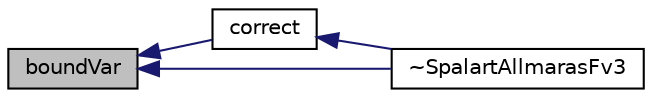 digraph "boundVar"
{
  bgcolor="transparent";
  edge [fontname="Helvetica",fontsize="10",labelfontname="Helvetica",labelfontsize="10"];
  node [fontname="Helvetica",fontsize="10",shape=record];
  rankdir="LR";
  Node85 [label="boundVar",height=0.2,width=0.4,color="black", fillcolor="grey75", style="filled", fontcolor="black"];
  Node85 -> Node86 [dir="back",color="midnightblue",fontsize="10",style="solid",fontname="Helvetica"];
  Node86 [label="correct",height=0.2,width=0.4,color="black",URL="$classFoam_1_1RASModels_1_1SpalartAllmarasFv3.html#a3ae44b28050c3aa494c1d8e18cf618c1"];
  Node86 -> Node87 [dir="back",color="midnightblue",fontsize="10",style="solid",fontname="Helvetica"];
  Node87 [label="~SpalartAllmarasFv3",height=0.2,width=0.4,color="black",URL="$classFoam_1_1RASModels_1_1SpalartAllmarasFv3.html#aed84eae22f801be2b50956478dae34f9"];
  Node85 -> Node87 [dir="back",color="midnightblue",fontsize="10",style="solid",fontname="Helvetica"];
}
